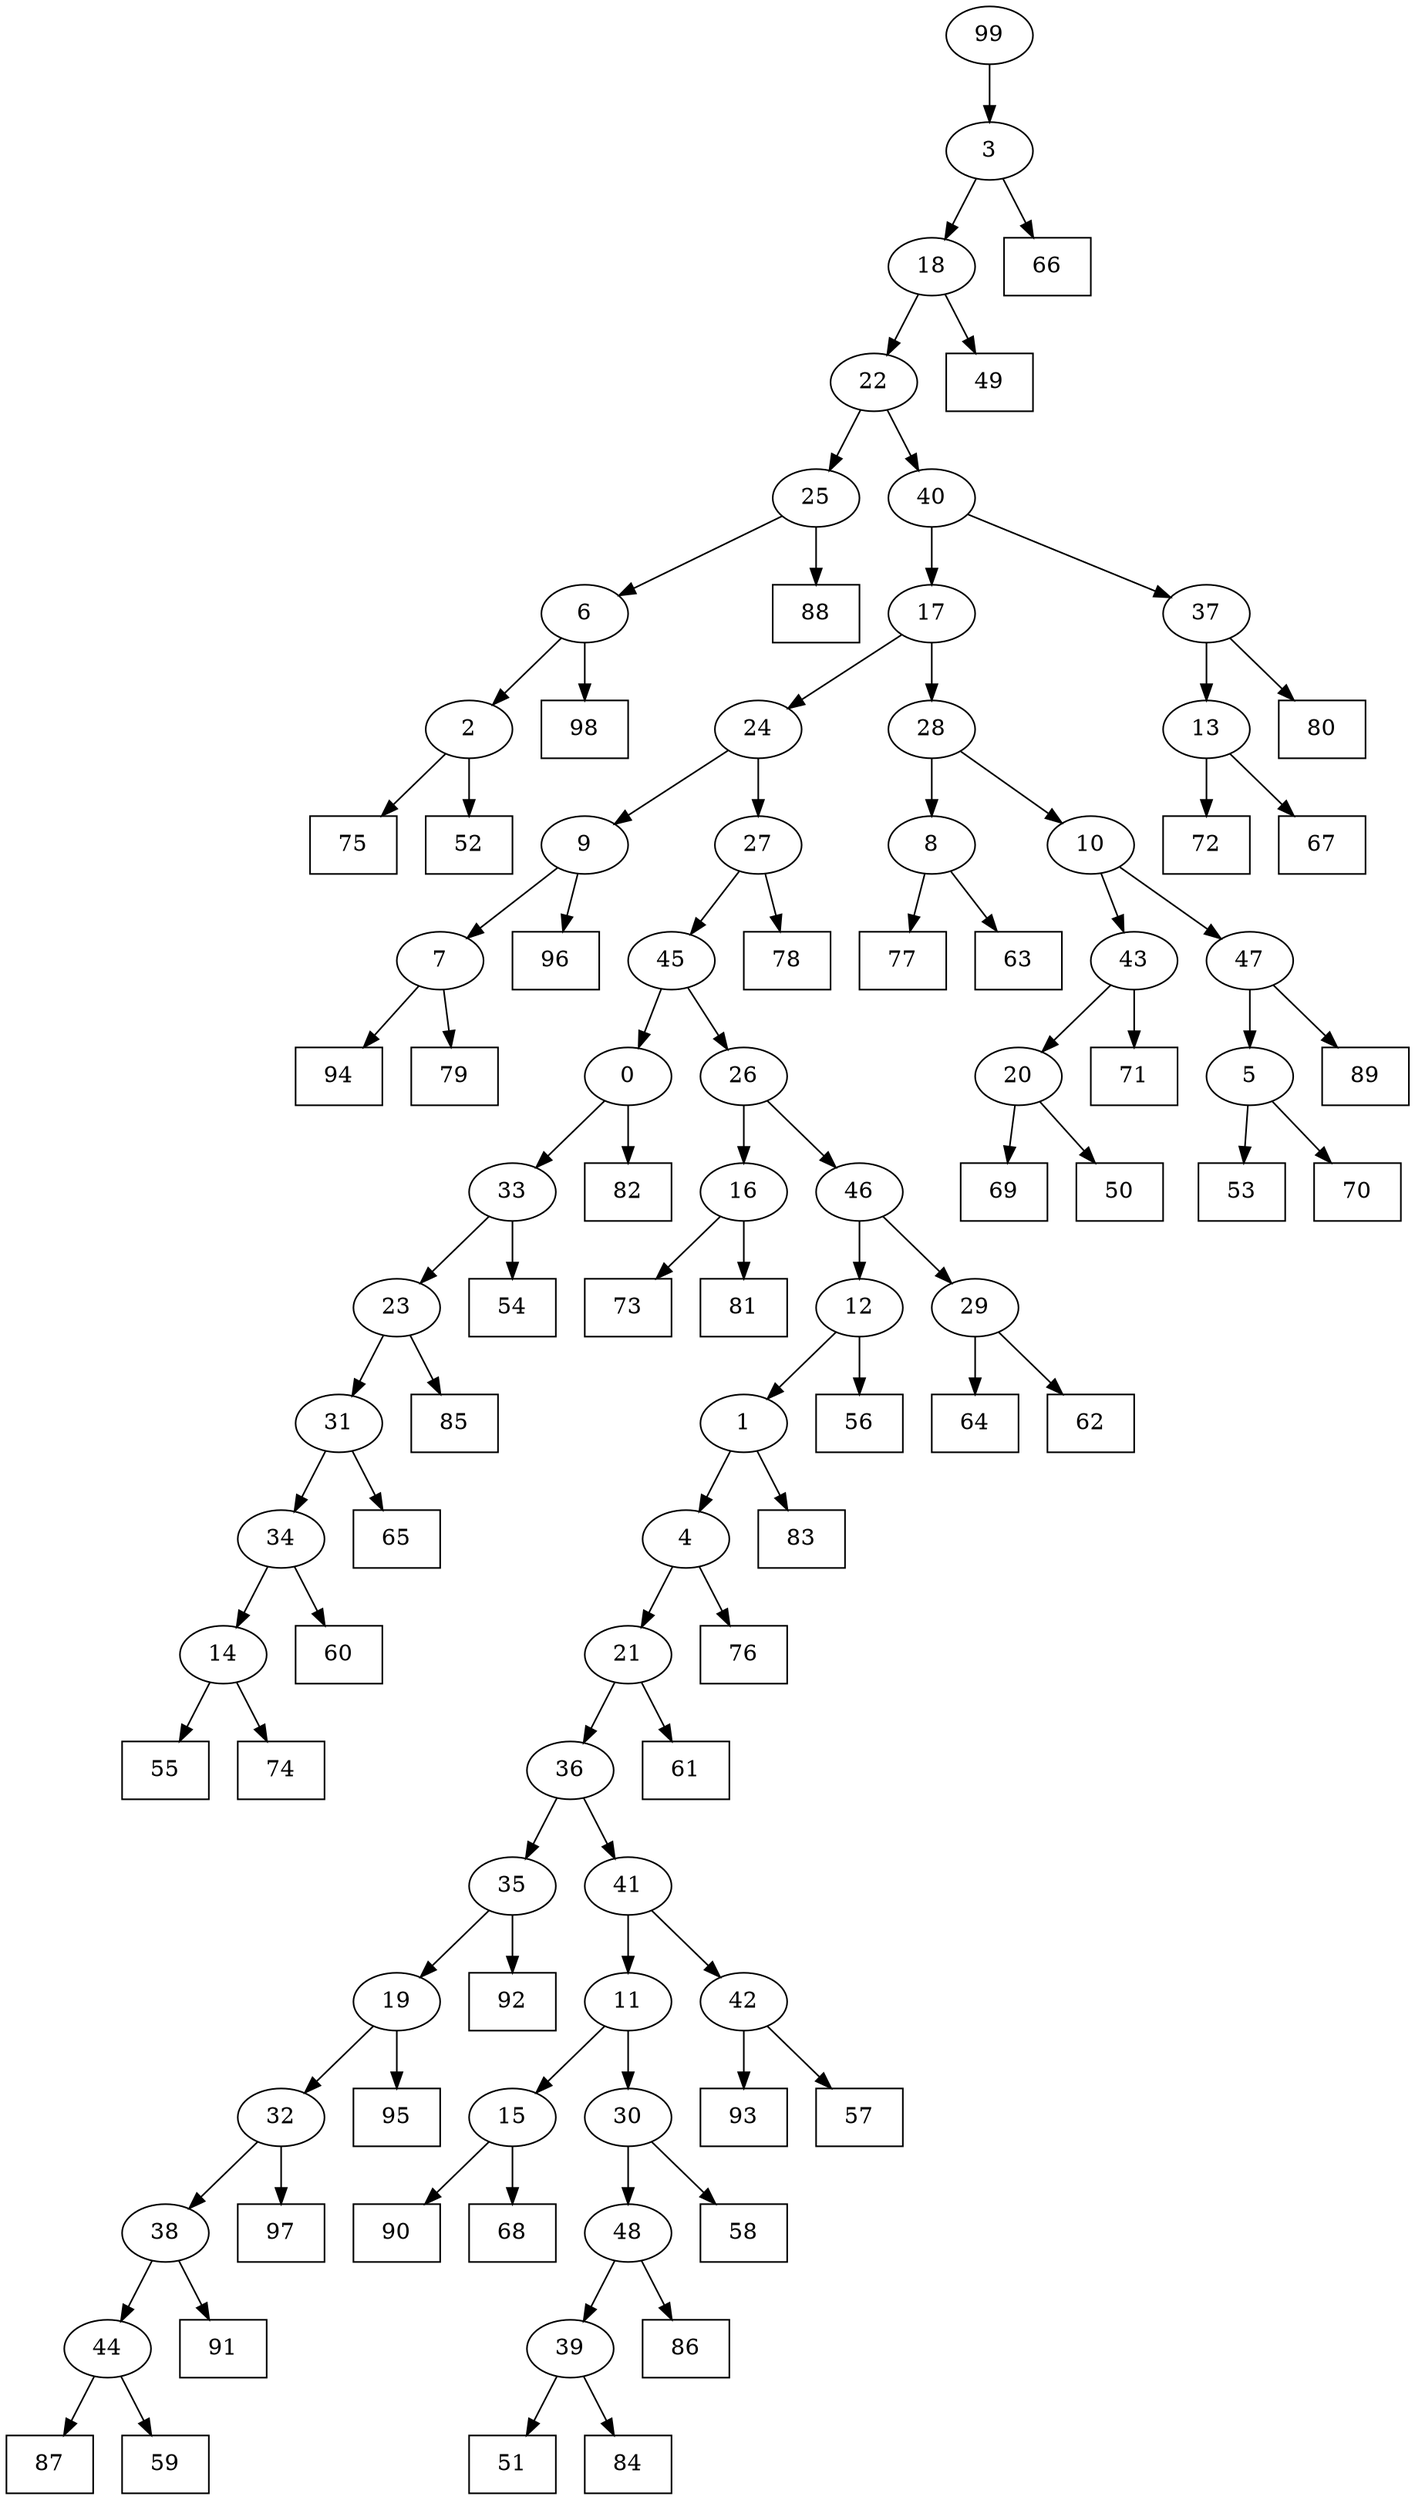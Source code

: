 digraph G {
0[label="0"];
1[label="1"];
2[label="2"];
3[label="3"];
4[label="4"];
5[label="5"];
6[label="6"];
7[label="7"];
8[label="8"];
9[label="9"];
10[label="10"];
11[label="11"];
12[label="12"];
13[label="13"];
14[label="14"];
15[label="15"];
16[label="16"];
17[label="17"];
18[label="18"];
19[label="19"];
20[label="20"];
21[label="21"];
22[label="22"];
23[label="23"];
24[label="24"];
25[label="25"];
26[label="26"];
27[label="27"];
28[label="28"];
29[label="29"];
30[label="30"];
31[label="31"];
32[label="32"];
33[label="33"];
34[label="34"];
35[label="35"];
36[label="36"];
37[label="37"];
38[label="38"];
39[label="39"];
40[label="40"];
41[label="41"];
42[label="42"];
43[label="43"];
44[label="44"];
45[label="45"];
46[label="46"];
47[label="47"];
48[label="48"];
49[shape=box,label="53"];
50[shape=box,label="73"];
51[shape=box,label="80"];
52[shape=box,label="92"];
53[shape=box,label="96"];
54[shape=box,label="72"];
55[shape=box,label="61"];
56[shape=box,label="51"];
57[shape=box,label="77"];
58[shape=box,label="88"];
59[shape=box,label="98"];
60[shape=box,label="75"];
61[shape=box,label="54"];
62[shape=box,label="85"];
63[shape=box,label="97"];
64[shape=box,label="81"];
65[shape=box,label="94"];
66[shape=box,label="69"];
67[shape=box,label="91"];
68[shape=box,label="55"];
69[shape=box,label="82"];
70[shape=box,label="93"];
71[shape=box,label="89"];
72[shape=box,label="86"];
73[shape=box,label="78"];
74[shape=box,label="79"];
75[shape=box,label="65"];
76[shape=box,label="87"];
77[shape=box,label="71"];
78[shape=box,label="76"];
79[shape=box,label="83"];
80[shape=box,label="66"];
81[shape=box,label="64"];
82[shape=box,label="84"];
83[shape=box,label="90"];
84[shape=box,label="62"];
85[shape=box,label="95"];
86[shape=box,label="49"];
87[shape=box,label="67"];
88[shape=box,label="60"];
89[shape=box,label="56"];
90[shape=box,label="70"];
91[shape=box,label="63"];
92[shape=box,label="52"];
93[shape=box,label="58"];
94[shape=box,label="50"];
95[shape=box,label="74"];
96[shape=box,label="59"];
97[shape=box,label="68"];
98[shape=box,label="57"];
99[label="99"];
1->79 ;
32->63 ;
25->58 ;
47->71 ;
21->55 ;
29->81 ;
19->85 ;
7->65 ;
18->22 ;
22->40 ;
15->97 ;
5->49 ;
4->21 ;
37->13 ;
14->68 ;
11->15 ;
39->82 ;
18->86 ;
6->59 ;
2->60 ;
12->89 ;
3->80 ;
16->64 ;
48->72 ;
99->3 ;
3->18 ;
10->43 ;
9->7 ;
0->69 ;
16->50 ;
44->96 ;
19->32 ;
8->91 ;
32->38 ;
26->46 ;
1->4 ;
4->78 ;
13->87 ;
39->56 ;
14->95 ;
6->2 ;
2->92 ;
44->76 ;
34->14 ;
43->20 ;
20->94 ;
10->47 ;
45->26 ;
26->16 ;
46->29 ;
29->84 ;
13->54 ;
23->62 ;
35->52 ;
23->31 ;
31->75 ;
20->66 ;
21->36 ;
36->41 ;
41->11 ;
34->88 ;
31->34 ;
27->73 ;
38->44 ;
30->93 ;
28->10 ;
25->6 ;
15->83 ;
11->30 ;
40->37 ;
17->24 ;
43->77 ;
27->45 ;
45->0 ;
37->51 ;
24->9 ;
9->53 ;
38->67 ;
33->23 ;
42->70 ;
46->12 ;
8->57 ;
36->35 ;
35->19 ;
12->1 ;
28->8 ;
47->5 ;
5->90 ;
41->42 ;
42->98 ;
7->74 ;
0->33 ;
33->61 ;
24->27 ;
30->48 ;
48->39 ;
22->25 ;
40->17 ;
17->28 ;
}
